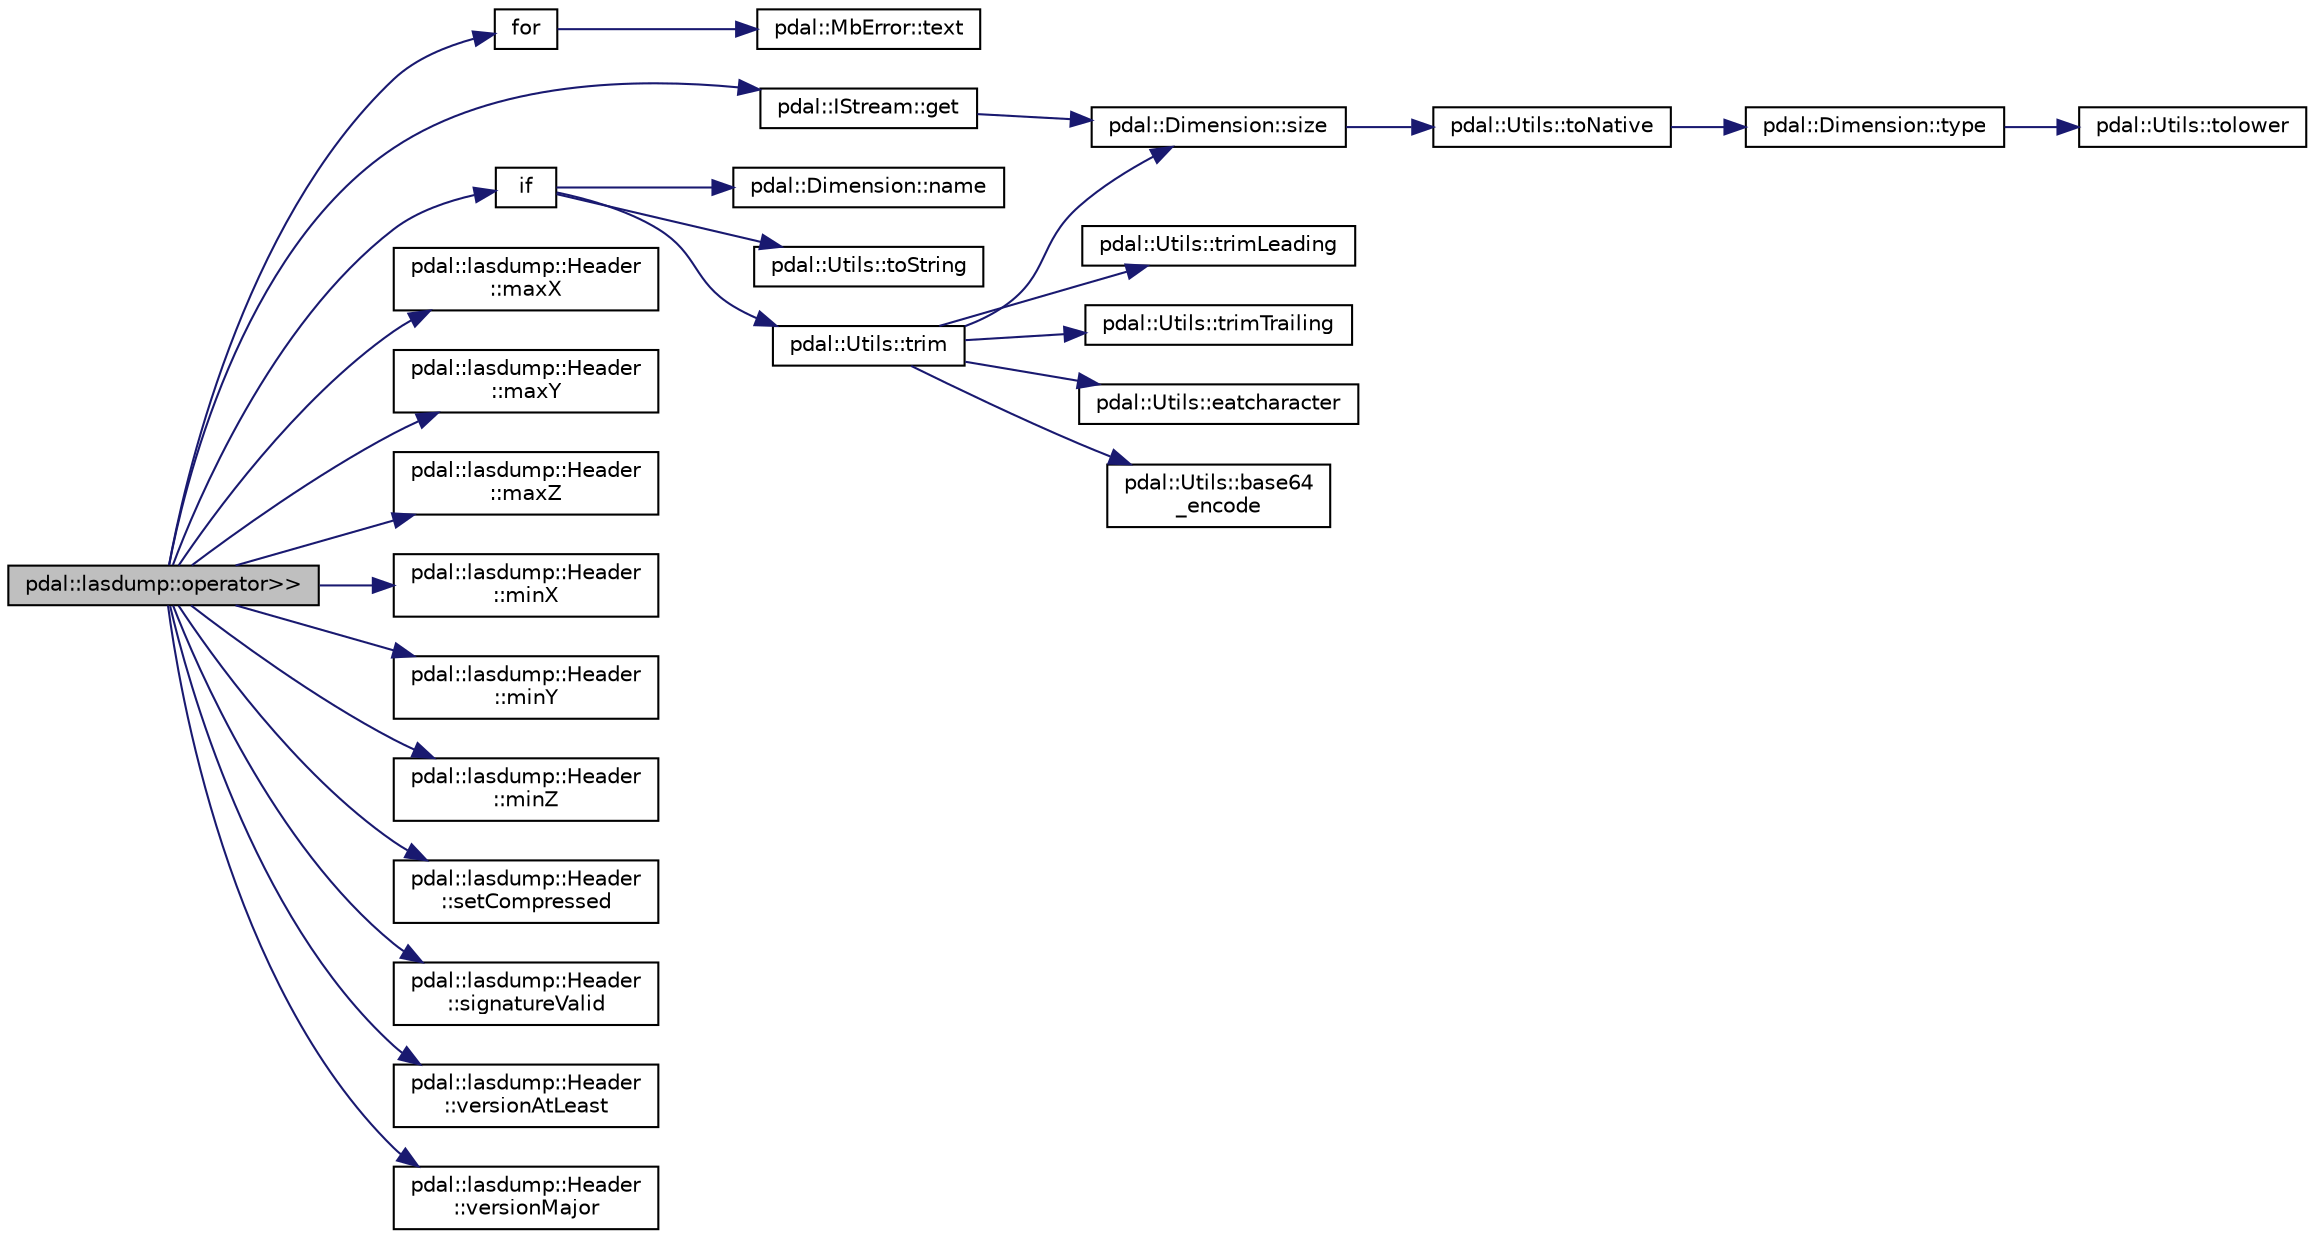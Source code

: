 digraph "pdal::lasdump::operator&gt;&gt;"
{
  edge [fontname="Helvetica",fontsize="10",labelfontname="Helvetica",labelfontsize="10"];
  node [fontname="Helvetica",fontsize="10",shape=record];
  rankdir="LR";
  Node1 [label="pdal::lasdump::operator\>\>",height=0.2,width=0.4,color="black", fillcolor="grey75", style="filled", fontcolor="black"];
  Node1 -> Node2 [color="midnightblue",fontsize="10",style="solid",fontname="Helvetica"];
  Node2 [label="for",height=0.2,width=0.4,color="black", fillcolor="white", style="filled",URL="$data-markdown_8js.html#a8b00651491ad17abcaa630939e9821e7"];
  Node2 -> Node3 [color="midnightblue",fontsize="10",style="solid",fontname="Helvetica"];
  Node3 [label="pdal::MbError::text",height=0.2,width=0.4,color="black", fillcolor="white", style="filled",URL="$namespacepdal_1_1MbError.html#a4d54b8e3f4518938995230a414498a54"];
  Node1 -> Node4 [color="midnightblue",fontsize="10",style="solid",fontname="Helvetica"];
  Node4 [label="pdal::IStream::get",height=0.2,width=0.4,color="black", fillcolor="white", style="filled",URL="$classpdal_1_1IStream.html#a1868ec9fd091d4af1281c2181315521a"];
  Node4 -> Node5 [color="midnightblue",fontsize="10",style="solid",fontname="Helvetica"];
  Node5 [label="pdal::Dimension::size",height=0.2,width=0.4,color="black", fillcolor="white", style="filled",URL="$namespacepdal_1_1Dimension.html#acf81dae9d5946f3a941f9df154b2329b"];
  Node5 -> Node6 [color="midnightblue",fontsize="10",style="solid",fontname="Helvetica"];
  Node6 [label="pdal::Utils::toNative",height=0.2,width=0.4,color="black", fillcolor="white", style="filled",URL="$namespacepdal_1_1Utils.html#a59253304d0f929e3a3ea00f09636002f"];
  Node6 -> Node7 [color="midnightblue",fontsize="10",style="solid",fontname="Helvetica"];
  Node7 [label="pdal::Dimension::type",height=0.2,width=0.4,color="black", fillcolor="white", style="filled",URL="$namespacepdal_1_1Dimension.html#a880d689fed54aa3ded6f88c9e058c5d2"];
  Node7 -> Node8 [color="midnightblue",fontsize="10",style="solid",fontname="Helvetica"];
  Node8 [label="pdal::Utils::tolower",height=0.2,width=0.4,color="black", fillcolor="white", style="filled",URL="$namespacepdal_1_1Utils.html#a5268937cf695835e55392f752dc02cb2"];
  Node1 -> Node9 [color="midnightblue",fontsize="10",style="solid",fontname="Helvetica"];
  Node9 [label="if",height=0.2,width=0.4,color="black", fillcolor="white", style="filled",URL="$classList_8js.html#a42fbbb7edefed1ff7799c7b86d320046"];
  Node9 -> Node10 [color="midnightblue",fontsize="10",style="solid",fontname="Helvetica"];
  Node10 [label="pdal::Dimension::name",height=0.2,width=0.4,color="black", fillcolor="white", style="filled",URL="$namespacepdal_1_1Dimension.html#af3176b0b7e6b4be000317846cf7c2718"];
  Node9 -> Node11 [color="midnightblue",fontsize="10",style="solid",fontname="Helvetica"];
  Node11 [label="pdal::Utils::toString",height=0.2,width=0.4,color="black", fillcolor="white", style="filled",URL="$namespacepdal_1_1Utils.html#a19dbb0a5ce84b6f60fea55cd54e674cf"];
  Node9 -> Node12 [color="midnightblue",fontsize="10",style="solid",fontname="Helvetica"];
  Node12 [label="pdal::Utils::trim",height=0.2,width=0.4,color="black", fillcolor="white", style="filled",URL="$namespacepdal_1_1Utils.html#ac5d9d3dfd3f4611182c07aa85e27c1e4"];
  Node12 -> Node13 [color="midnightblue",fontsize="10",style="solid",fontname="Helvetica"];
  Node13 [label="pdal::Utils::trimLeading",height=0.2,width=0.4,color="black", fillcolor="white", style="filled",URL="$namespacepdal_1_1Utils.html#a10ae3cc2d10407cff89ba1ab00bc036b"];
  Node12 -> Node14 [color="midnightblue",fontsize="10",style="solid",fontname="Helvetica"];
  Node14 [label="pdal::Utils::trimTrailing",height=0.2,width=0.4,color="black", fillcolor="white", style="filled",URL="$namespacepdal_1_1Utils.html#afed0ad4146baafd1973c85e1508ade73"];
  Node12 -> Node15 [color="midnightblue",fontsize="10",style="solid",fontname="Helvetica"];
  Node15 [label="pdal::Utils::eatcharacter",height=0.2,width=0.4,color="black", fillcolor="white", style="filled",URL="$namespacepdal_1_1Utils.html#abdd3e6ebf8047dbc72337bac885f1169"];
  Node12 -> Node16 [color="midnightblue",fontsize="10",style="solid",fontname="Helvetica"];
  Node16 [label="pdal::Utils::base64\l_encode",height=0.2,width=0.4,color="black", fillcolor="white", style="filled",URL="$namespacepdal_1_1Utils.html#ab908ea72a2a7d385cbbab68939d1c1a2"];
  Node12 -> Node5 [color="midnightblue",fontsize="10",style="solid",fontname="Helvetica"];
  Node1 -> Node17 [color="midnightblue",fontsize="10",style="solid",fontname="Helvetica"];
  Node17 [label="pdal::lasdump::Header\l::maxX",height=0.2,width=0.4,color="black", fillcolor="white", style="filled",URL="$classpdal_1_1lasdump_1_1Header.html#a457aedaa8854ff82614ab941db085546",tooltip="Get minimum value of extent of X coordinate. "];
  Node1 -> Node18 [color="midnightblue",fontsize="10",style="solid",fontname="Helvetica"];
  Node18 [label="pdal::lasdump::Header\l::maxY",height=0.2,width=0.4,color="black", fillcolor="white", style="filled",URL="$classpdal_1_1lasdump_1_1Header.html#ab80be7dde7076577af3f16310986c03e",tooltip="Get minimum value of extent of Y coordinate. "];
  Node1 -> Node19 [color="midnightblue",fontsize="10",style="solid",fontname="Helvetica"];
  Node19 [label="pdal::lasdump::Header\l::maxZ",height=0.2,width=0.4,color="black", fillcolor="white", style="filled",URL="$classpdal_1_1lasdump_1_1Header.html#af4695b849968125e264557919e86a78b",tooltip="Get minimum value of extent of Z coordinate. "];
  Node1 -> Node20 [color="midnightblue",fontsize="10",style="solid",fontname="Helvetica"];
  Node20 [label="pdal::lasdump::Header\l::minX",height=0.2,width=0.4,color="black", fillcolor="white", style="filled",URL="$classpdal_1_1lasdump_1_1Header.html#af92ca7d7b7298efded386787f7b2cb95",tooltip="Get maximum value of extent of X coordinate. "];
  Node1 -> Node21 [color="midnightblue",fontsize="10",style="solid",fontname="Helvetica"];
  Node21 [label="pdal::lasdump::Header\l::minY",height=0.2,width=0.4,color="black", fillcolor="white", style="filled",URL="$classpdal_1_1lasdump_1_1Header.html#a8e3e2816c2535fe6102fc36f2979719f",tooltip="Get maximum value of extent of Y coordinate. "];
  Node1 -> Node22 [color="midnightblue",fontsize="10",style="solid",fontname="Helvetica"];
  Node22 [label="pdal::lasdump::Header\l::minZ",height=0.2,width=0.4,color="black", fillcolor="white", style="filled",URL="$classpdal_1_1lasdump_1_1Header.html#a266bf4e1abcfac18413513b6921aafaa",tooltip="Get maximum value of extent of Z coordinate. "];
  Node1 -> Node23 [color="midnightblue",fontsize="10",style="solid",fontname="Helvetica"];
  Node23 [label="pdal::lasdump::Header\l::setCompressed",height=0.2,width=0.4,color="black", fillcolor="white", style="filled",URL="$classpdal_1_1lasdump_1_1Header.html#af3d2b574554f79053e4a561dba00b339",tooltip="Sets whether or not the points are compressed. "];
  Node1 -> Node24 [color="midnightblue",fontsize="10",style="solid",fontname="Helvetica"];
  Node24 [label="pdal::lasdump::Header\l::signatureValid",height=0.2,width=0.4,color="black", fillcolor="white", style="filled",URL="$classpdal_1_1lasdump_1_1Header.html#a839e3d7d6f9ef13a8922a81fe485d18f",tooltip="Determine if the header has a valid LAS signature. "];
  Node1 -> Node25 [color="midnightblue",fontsize="10",style="solid",fontname="Helvetica"];
  Node25 [label="pdal::lasdump::Header\l::versionAtLeast",height=0.2,width=0.4,color="black", fillcolor="white", style="filled",URL="$classpdal_1_1lasdump_1_1Header.html#a1bc09eb49394095e860958ad2f1354f5"];
  Node1 -> Node26 [color="midnightblue",fontsize="10",style="solid",fontname="Helvetica"];
  Node26 [label="pdal::lasdump::Header\l::versionMajor",height=0.2,width=0.4,color="black", fillcolor="white", style="filled",URL="$classpdal_1_1lasdump_1_1Header.html#a05bbb69612c09dba4bf0bee79ad03d9d"];
}
